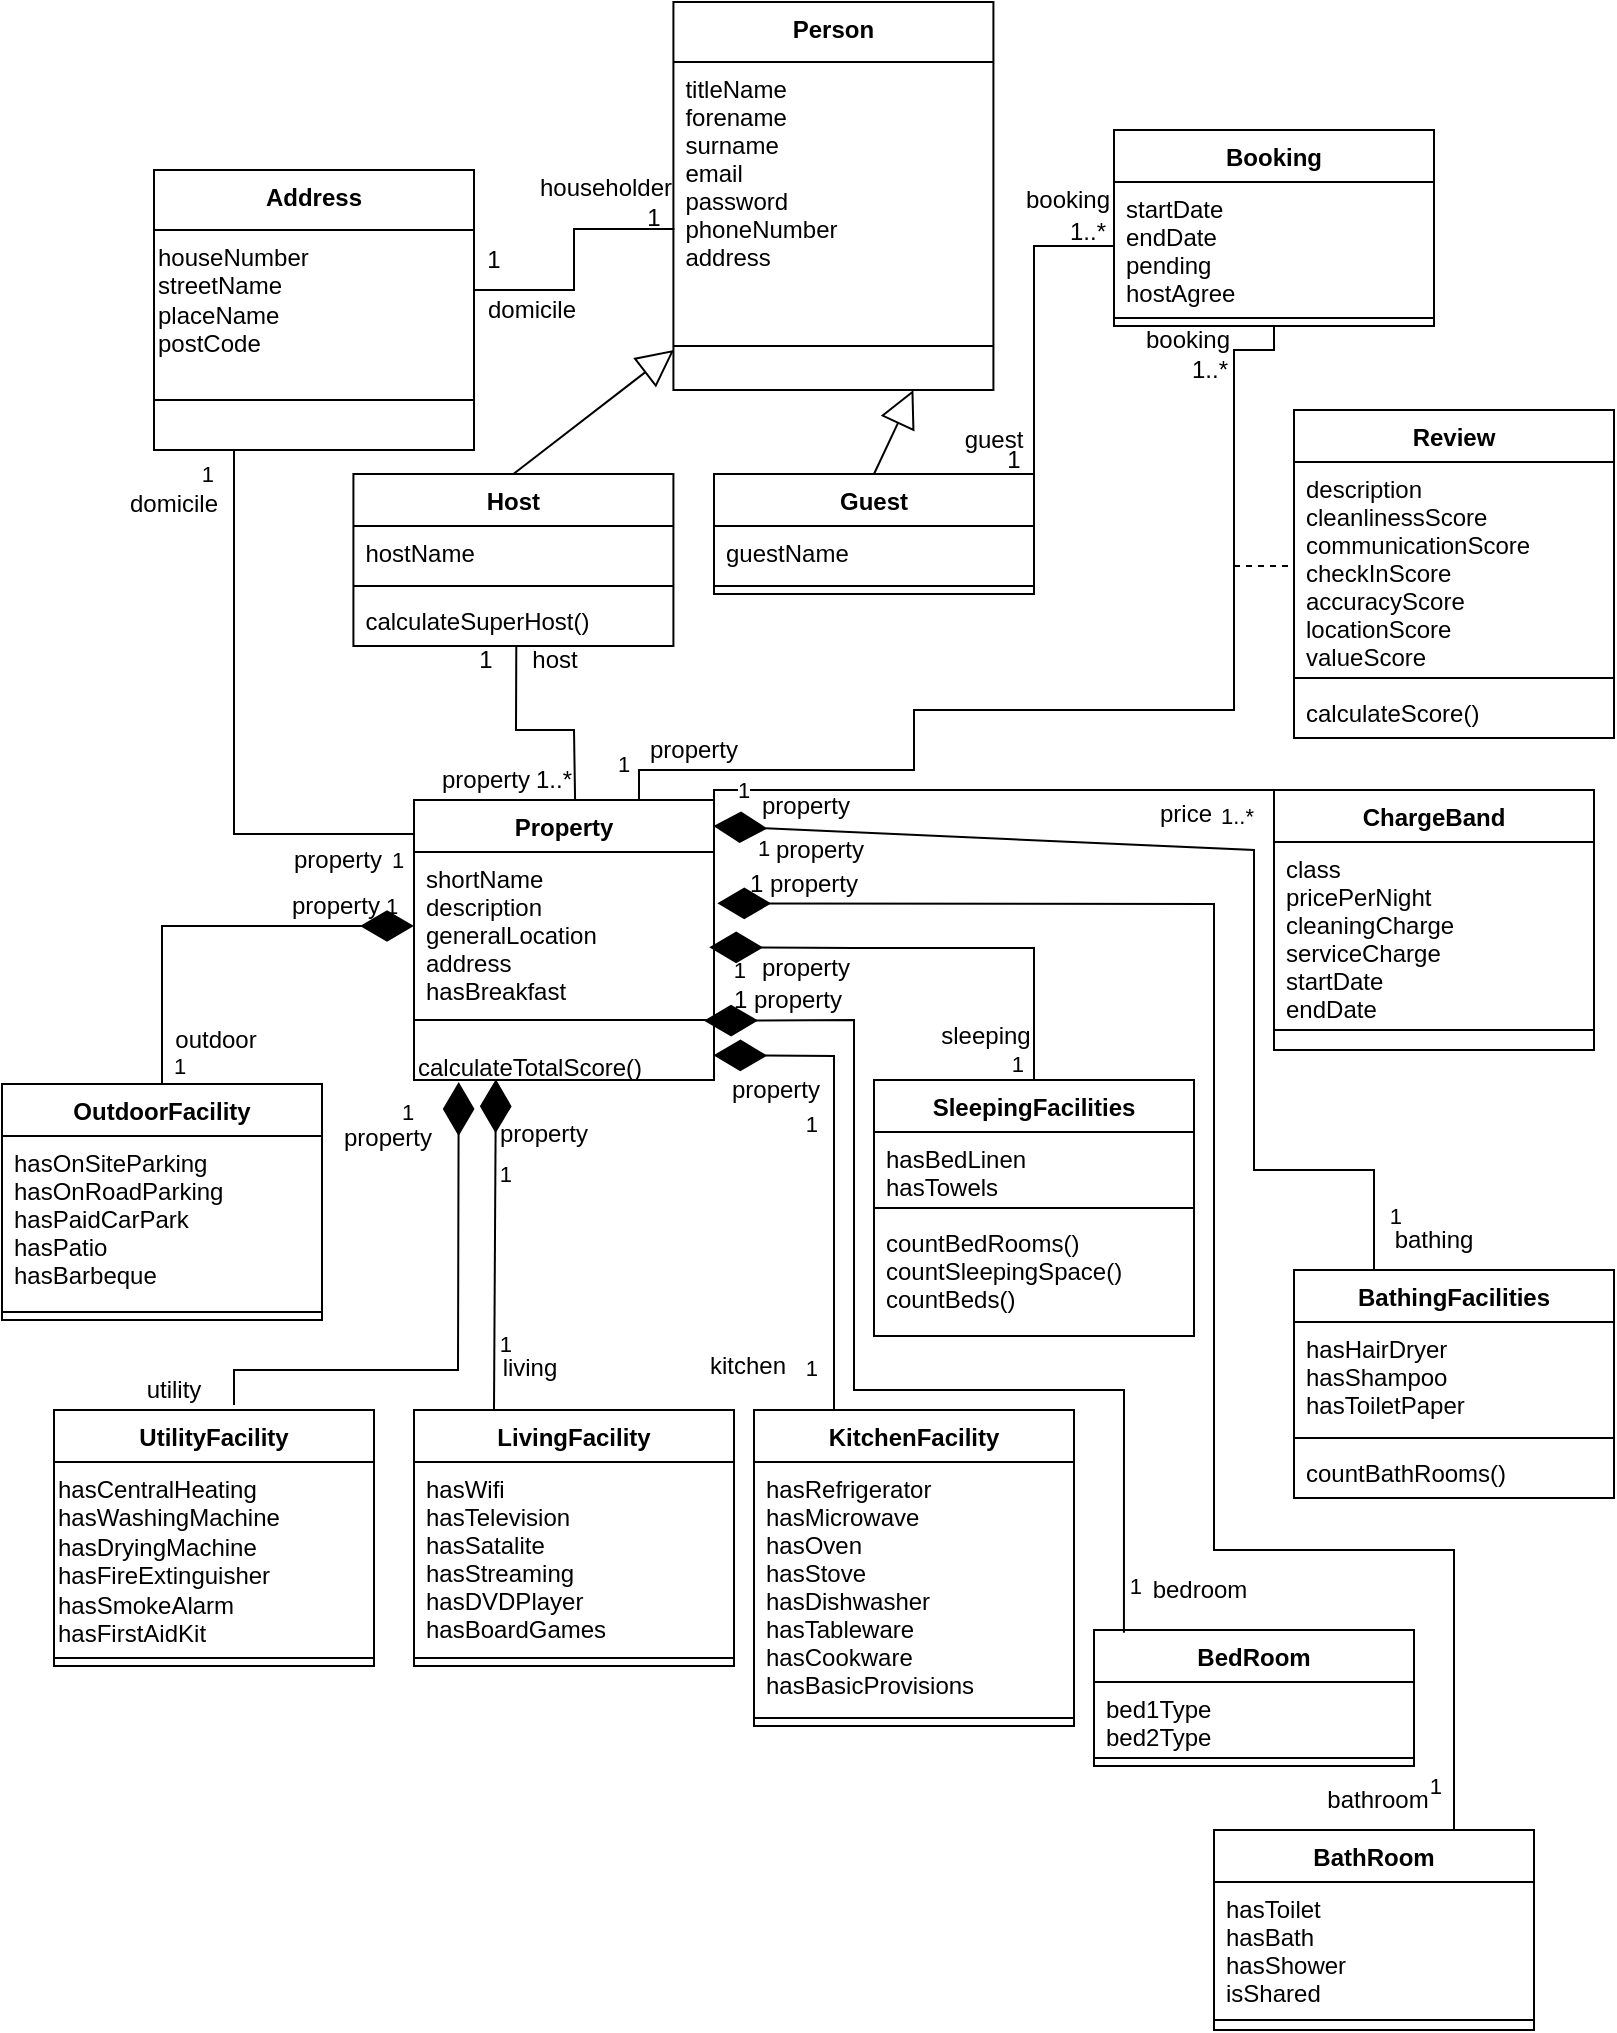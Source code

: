 <mxfile version="15.8.6" type="google"><diagram id="HWS-nVBATMp5PpcYmyVF" name="Page-1"><mxGraphModel dx="1849" dy="436" grid="1" gridSize="10" guides="1" tooltips="1" connect="1" arrows="1" fold="1" page="1" pageScale="1" pageWidth="827" pageHeight="1169" math="0" shadow="0"><root><mxCell id="0"/><mxCell id="1" parent="0"/><mxCell id="xe6AdrqsyEQOGVjuTlJo-91" value="Person" style="swimlane;fontStyle=1;align=center;verticalAlign=top;childLayout=stackLayout;horizontal=1;startSize=30;horizontalStack=0;resizeParent=1;resizeParentMax=0;resizeLast=0;collapsible=1;marginBottom=0;" parent="1" vertex="1"><mxGeometry x="-480.29" y="16" width="160" height="194" as="geometry"/></mxCell><mxCell id="xe6AdrqsyEQOGVjuTlJo-92" value="titleName&#10;forename&#10;surname&#10;email&#10;password&#10;phoneNumber&#10;address" style="text;strokeColor=none;fillColor=none;align=left;verticalAlign=top;spacingLeft=4;spacingRight=4;overflow=hidden;rotatable=0;points=[[0,0.5],[1,0.5]];portConstraint=eastwest;" parent="xe6AdrqsyEQOGVjuTlJo-91" vertex="1"><mxGeometry y="30" width="160" height="120" as="geometry"/></mxCell><mxCell id="xe6AdrqsyEQOGVjuTlJo-93" value="" style="line;strokeWidth=1;fillColor=none;align=left;verticalAlign=middle;spacingTop=-1;spacingLeft=3;spacingRight=3;rotatable=0;labelPosition=right;points=[];portConstraint=eastwest;" parent="xe6AdrqsyEQOGVjuTlJo-91" vertex="1"><mxGeometry y="150" width="160" height="44" as="geometry"/></mxCell><mxCell id="xe6AdrqsyEQOGVjuTlJo-94" value="Address" style="swimlane;fontStyle=1;align=center;verticalAlign=top;childLayout=stackLayout;horizontal=1;startSize=30;horizontalStack=0;resizeParent=1;resizeParentMax=0;resizeLast=0;collapsible=1;marginBottom=0;" parent="1" vertex="1"><mxGeometry x="-740" y="100" width="160" height="140" as="geometry"/></mxCell><mxCell id="xe6AdrqsyEQOGVjuTlJo-95" value="&lt;div&gt;&lt;span&gt;houseNumber&amp;nbsp;&lt;/span&gt;&lt;/div&gt;&lt;div&gt;&lt;span&gt;streetName&lt;/span&gt;&lt;/div&gt;&lt;div&gt;&lt;span&gt;placeName&lt;/span&gt;&lt;/div&gt;&lt;div&gt;&lt;span&gt;postCode&amp;nbsp;&lt;/span&gt;&lt;/div&gt;" style="text;html=1;align=left;verticalAlign=top;resizable=0;points=[];autosize=1;strokeColor=none;fillColor=none;" parent="xe6AdrqsyEQOGVjuTlJo-94" vertex="1"><mxGeometry y="30" width="160" height="60" as="geometry"/></mxCell><mxCell id="xe6AdrqsyEQOGVjuTlJo-96" value="" style="line;strokeWidth=1;fillColor=none;align=left;verticalAlign=middle;spacingTop=-1;spacingLeft=3;spacingRight=3;rotatable=0;labelPosition=right;points=[];portConstraint=eastwest;" parent="xe6AdrqsyEQOGVjuTlJo-94" vertex="1"><mxGeometry y="90" width="160" height="50" as="geometry"/></mxCell><mxCell id="xe6AdrqsyEQOGVjuTlJo-97" value="" style="endArrow=none;html=1;edgeStyle=orthogonalEdgeStyle;rounded=0;exitX=0.003;exitY=0.696;exitDx=0;exitDy=0;exitPerimeter=0;" parent="1" source="xe6AdrqsyEQOGVjuTlJo-92" target="xe6AdrqsyEQOGVjuTlJo-95" edge="1"><mxGeometry relative="1" as="geometry"><mxPoint x="170" y="220" as="sourcePoint"/><mxPoint x="820" y="155" as="targetPoint"/><Array as="points"><mxPoint x="-530" y="130"/><mxPoint x="-530" y="160"/></Array></mxGeometry></mxCell><mxCell id="xe6AdrqsyEQOGVjuTlJo-100" value="Property" style="swimlane;fontStyle=1;align=center;verticalAlign=top;childLayout=stackLayout;horizontal=1;startSize=26;horizontalStack=0;resizeParent=1;resizeParentMax=0;resizeLast=0;collapsible=1;marginBottom=0;" parent="1" vertex="1"><mxGeometry x="-610" y="415" width="150" height="140" as="geometry"/></mxCell><mxCell id="xe6AdrqsyEQOGVjuTlJo-101" value="shortName&#10;description&#10;generalLocation&#10;address&#10;hasBreakfast" style="text;strokeColor=none;fillColor=none;align=left;verticalAlign=top;spacingLeft=4;spacingRight=4;overflow=hidden;rotatable=0;points=[[0,0.5],[1,0.5]];portConstraint=eastwest;" parent="xe6AdrqsyEQOGVjuTlJo-100" vertex="1"><mxGeometry y="26" width="150" height="74" as="geometry"/></mxCell><mxCell id="xe6AdrqsyEQOGVjuTlJo-102" value="" style="line;strokeWidth=1;fillColor=none;align=left;verticalAlign=middle;spacingTop=-1;spacingLeft=3;spacingRight=3;rotatable=0;labelPosition=right;points=[];portConstraint=eastwest;" parent="xe6AdrqsyEQOGVjuTlJo-100" vertex="1"><mxGeometry y="100" width="150" height="20" as="geometry"/></mxCell><mxCell id="xe6AdrqsyEQOGVjuTlJo-106" value="calculateTotalScore()" style="text;html=1;align=left;verticalAlign=top;resizable=0;points=[];autosize=1;strokeColor=none;fillColor=none;" parent="xe6AdrqsyEQOGVjuTlJo-100" vertex="1"><mxGeometry y="120" width="150" height="20" as="geometry"/></mxCell><mxCell id="xe6AdrqsyEQOGVjuTlJo-107" value="" style="endArrow=none;html=1;edgeStyle=orthogonalEdgeStyle;rounded=0;entryX=0.25;entryY=1;entryDx=0;entryDy=0;" parent="1" target="xe6AdrqsyEQOGVjuTlJo-94" edge="1"><mxGeometry relative="1" as="geometry"><mxPoint x="-610" y="432" as="sourcePoint"/><mxPoint x="360" y="316.76" as="targetPoint"/><Array as="points"><mxPoint x="-700" y="432"/></Array></mxGeometry></mxCell><mxCell id="xe6AdrqsyEQOGVjuTlJo-109" value="1" style="edgeLabel;resizable=0;html=1;align=right;verticalAlign=bottom;" parent="xe6AdrqsyEQOGVjuTlJo-107" connectable="0" vertex="1"><mxGeometry x="1" relative="1" as="geometry"><mxPoint x="-10" y="20" as="offset"/></mxGeometry></mxCell><mxCell id="xe6AdrqsyEQOGVjuTlJo-113" value="SleepingFacilities" style="swimlane;fontStyle=1;align=center;verticalAlign=top;childLayout=stackLayout;horizontal=1;startSize=26;horizontalStack=0;resizeParent=1;resizeParentMax=0;resizeLast=0;collapsible=1;marginBottom=0;" parent="1" vertex="1"><mxGeometry x="-380" y="555" width="160" height="128" as="geometry"/></mxCell><mxCell id="xe6AdrqsyEQOGVjuTlJo-114" value="hasBedLinen&#10;hasTowels" style="text;strokeColor=none;fillColor=none;align=left;verticalAlign=top;spacingLeft=4;spacingRight=4;overflow=hidden;rotatable=0;points=[[0,0.5],[1,0.5]];portConstraint=eastwest;" parent="xe6AdrqsyEQOGVjuTlJo-113" vertex="1"><mxGeometry y="26" width="160" height="34" as="geometry"/></mxCell><mxCell id="xe6AdrqsyEQOGVjuTlJo-115" value="" style="line;strokeWidth=1;fillColor=none;align=left;verticalAlign=middle;spacingTop=-1;spacingLeft=3;spacingRight=3;rotatable=0;labelPosition=right;points=[];portConstraint=eastwest;" parent="xe6AdrqsyEQOGVjuTlJo-113" vertex="1"><mxGeometry y="60" width="160" height="8" as="geometry"/></mxCell><mxCell id="xe6AdrqsyEQOGVjuTlJo-116" value="countBedRooms()&#10;countSleepingSpace()&#10;countBeds()" style="text;strokeColor=none;fillColor=none;align=left;verticalAlign=top;spacingLeft=4;spacingRight=4;overflow=hidden;rotatable=0;points=[[0,0.5],[1,0.5]];portConstraint=eastwest;" parent="xe6AdrqsyEQOGVjuTlJo-113" vertex="1"><mxGeometry y="68" width="160" height="60" as="geometry"/></mxCell><mxCell id="xe6AdrqsyEQOGVjuTlJo-117" value="BedRoom" style="swimlane;fontStyle=1;align=center;verticalAlign=top;childLayout=stackLayout;horizontal=1;startSize=26;horizontalStack=0;resizeParent=1;resizeParentMax=0;resizeLast=0;collapsible=1;marginBottom=0;" parent="1" vertex="1"><mxGeometry x="-270" y="830" width="160" height="68" as="geometry"/></mxCell><mxCell id="xe6AdrqsyEQOGVjuTlJo-118" value="bed1Type&#10;bed2Type" style="text;strokeColor=none;fillColor=none;align=left;verticalAlign=top;spacingLeft=4;spacingRight=4;overflow=hidden;rotatable=0;points=[[0,0.5],[1,0.5]];portConstraint=eastwest;" parent="xe6AdrqsyEQOGVjuTlJo-117" vertex="1"><mxGeometry y="26" width="160" height="34" as="geometry"/></mxCell><mxCell id="xe6AdrqsyEQOGVjuTlJo-119" value="" style="line;strokeWidth=1;fillColor=none;align=left;verticalAlign=middle;spacingTop=-1;spacingLeft=3;spacingRight=3;rotatable=0;labelPosition=right;points=[];portConstraint=eastwest;" parent="xe6AdrqsyEQOGVjuTlJo-117" vertex="1"><mxGeometry y="60" width="160" height="8" as="geometry"/></mxCell><mxCell id="xe6AdrqsyEQOGVjuTlJo-123" value="BathingFacilities" style="swimlane;fontStyle=1;align=center;verticalAlign=top;childLayout=stackLayout;horizontal=1;startSize=26;horizontalStack=0;resizeParent=1;resizeParentMax=0;resizeLast=0;collapsible=1;marginBottom=0;" parent="1" vertex="1"><mxGeometry x="-170" y="650" width="160" height="114" as="geometry"/></mxCell><mxCell id="xe6AdrqsyEQOGVjuTlJo-124" value="hasHairDryer&#10;hasShampoo&#10;hasToiletPaper" style="text;strokeColor=none;fillColor=none;align=left;verticalAlign=top;spacingLeft=4;spacingRight=4;overflow=hidden;rotatable=0;points=[[0,0.5],[1,0.5]];portConstraint=eastwest;" parent="xe6AdrqsyEQOGVjuTlJo-123" vertex="1"><mxGeometry y="26" width="160" height="54" as="geometry"/></mxCell><mxCell id="xe6AdrqsyEQOGVjuTlJo-125" value="" style="line;strokeWidth=1;fillColor=none;align=left;verticalAlign=middle;spacingTop=-1;spacingLeft=3;spacingRight=3;rotatable=0;labelPosition=right;points=[];portConstraint=eastwest;" parent="xe6AdrqsyEQOGVjuTlJo-123" vertex="1"><mxGeometry y="80" width="160" height="8" as="geometry"/></mxCell><mxCell id="xe6AdrqsyEQOGVjuTlJo-126" value="countBathRooms()" style="text;strokeColor=none;fillColor=none;align=left;verticalAlign=top;spacingLeft=4;spacingRight=4;overflow=hidden;rotatable=0;points=[[0,0.5],[1,0.5]];portConstraint=eastwest;" parent="xe6AdrqsyEQOGVjuTlJo-123" vertex="1"><mxGeometry y="88" width="160" height="26" as="geometry"/></mxCell><mxCell id="xe6AdrqsyEQOGVjuTlJo-127" value="KitchenFacility" style="swimlane;fontStyle=1;align=center;verticalAlign=top;childLayout=stackLayout;horizontal=1;startSize=26;horizontalStack=0;resizeParent=1;resizeParentMax=0;resizeLast=0;collapsible=1;marginBottom=0;" parent="1" vertex="1"><mxGeometry x="-440" y="720" width="160" height="158" as="geometry"/></mxCell><mxCell id="xe6AdrqsyEQOGVjuTlJo-128" value="hasRefrigerator&#10;hasMicrowave&#10;hasOven&#10;hasStove&#10;hasDishwasher&#10;hasTableware&#10;hasCookware&#10;hasBasicProvisions&#10;" style="text;strokeColor=none;fillColor=none;align=left;verticalAlign=top;spacingLeft=4;spacingRight=4;overflow=hidden;rotatable=0;points=[[0,0.5],[1,0.5]];portConstraint=eastwest;" parent="xe6AdrqsyEQOGVjuTlJo-127" vertex="1"><mxGeometry y="26" width="160" height="124" as="geometry"/></mxCell><mxCell id="xe6AdrqsyEQOGVjuTlJo-129" value="" style="line;strokeWidth=1;fillColor=none;align=left;verticalAlign=middle;spacingTop=-1;spacingLeft=3;spacingRight=3;rotatable=0;labelPosition=right;points=[];portConstraint=eastwest;" parent="xe6AdrqsyEQOGVjuTlJo-127" vertex="1"><mxGeometry y="150" width="160" height="8" as="geometry"/></mxCell><mxCell id="xe6AdrqsyEQOGVjuTlJo-130" value="BathRoom" style="swimlane;fontStyle=1;align=center;verticalAlign=top;childLayout=stackLayout;horizontal=1;startSize=26;horizontalStack=0;resizeParent=1;resizeParentMax=0;resizeLast=0;collapsible=1;marginBottom=0;" parent="1" vertex="1"><mxGeometry x="-210" y="930" width="160" height="100" as="geometry"/></mxCell><mxCell id="xe6AdrqsyEQOGVjuTlJo-131" value="hasToilet&#10;hasBath&#10;hasShower&#10;isShared" style="text;strokeColor=none;fillColor=none;align=left;verticalAlign=top;spacingLeft=4;spacingRight=4;overflow=hidden;rotatable=0;points=[[0,0.5],[1,0.5]];portConstraint=eastwest;" parent="xe6AdrqsyEQOGVjuTlJo-130" vertex="1"><mxGeometry y="26" width="160" height="64" as="geometry"/></mxCell><mxCell id="xe6AdrqsyEQOGVjuTlJo-132" value="" style="line;strokeWidth=1;fillColor=none;align=left;verticalAlign=middle;spacingTop=-1;spacingLeft=3;spacingRight=3;rotatable=0;labelPosition=right;points=[];portConstraint=eastwest;" parent="xe6AdrqsyEQOGVjuTlJo-130" vertex="1"><mxGeometry y="90" width="160" height="10" as="geometry"/></mxCell><mxCell id="xe6AdrqsyEQOGVjuTlJo-133" value="LivingFacility" style="swimlane;fontStyle=1;align=center;verticalAlign=top;childLayout=stackLayout;horizontal=1;startSize=26;horizontalStack=0;resizeParent=1;resizeParentMax=0;resizeLast=0;collapsible=1;marginBottom=0;" parent="1" vertex="1"><mxGeometry x="-610" y="720" width="160" height="128" as="geometry"/></mxCell><mxCell id="xe6AdrqsyEQOGVjuTlJo-134" value="hasWifi&#10;hasTelevision&#10;hasSatalite&#10;hasStreaming&#10;hasDVDPlayer&#10;hasBoardGames" style="text;strokeColor=none;fillColor=none;align=left;verticalAlign=top;spacingLeft=4;spacingRight=4;overflow=hidden;rotatable=0;points=[[0,0.5],[1,0.5]];portConstraint=eastwest;" parent="xe6AdrqsyEQOGVjuTlJo-133" vertex="1"><mxGeometry y="26" width="160" height="94" as="geometry"/></mxCell><mxCell id="xe6AdrqsyEQOGVjuTlJo-135" value="" style="line;strokeWidth=1;fillColor=none;align=left;verticalAlign=middle;spacingTop=-1;spacingLeft=3;spacingRight=3;rotatable=0;labelPosition=right;points=[];portConstraint=eastwest;" parent="xe6AdrqsyEQOGVjuTlJo-133" vertex="1"><mxGeometry y="120" width="160" height="8" as="geometry"/></mxCell><mxCell id="xe6AdrqsyEQOGVjuTlJo-136" value="UtilityFacility" style="swimlane;fontStyle=1;align=center;verticalAlign=top;childLayout=stackLayout;horizontal=1;startSize=26;horizontalStack=0;resizeParent=1;resizeParentMax=0;resizeLast=0;collapsible=1;marginBottom=0;" parent="1" vertex="1"><mxGeometry x="-790" y="720" width="160" height="128" as="geometry"/></mxCell><mxCell id="X_RIKbsmB0rSq5W4rJnQ-1" value="hasCentralHeating&lt;br&gt;hasWashingMachine&lt;br&gt;hasDryingMachine&lt;br&gt;hasFireExtinguisher&lt;br&gt;hasSmokeAlarm&lt;br&gt;hasFirstAidKit" style="text;html=1;strokeColor=none;fillColor=none;align=left;verticalAlign=top;whiteSpace=wrap;rounded=0;" parent="xe6AdrqsyEQOGVjuTlJo-136" vertex="1"><mxGeometry y="26" width="160" height="94" as="geometry"/></mxCell><mxCell id="xe6AdrqsyEQOGVjuTlJo-138" value="" style="line;strokeWidth=1;fillColor=none;align=left;verticalAlign=middle;spacingTop=-1;spacingLeft=3;spacingRight=3;rotatable=0;labelPosition=right;points=[];portConstraint=eastwest;" parent="xe6AdrqsyEQOGVjuTlJo-136" vertex="1"><mxGeometry y="120" width="160" height="8" as="geometry"/></mxCell><mxCell id="xe6AdrqsyEQOGVjuTlJo-139" value="OutdoorFacility" style="swimlane;fontStyle=1;align=center;verticalAlign=top;childLayout=stackLayout;horizontal=1;startSize=26;horizontalStack=0;resizeParent=1;resizeParentMax=0;resizeLast=0;collapsible=1;marginBottom=0;" parent="1" vertex="1"><mxGeometry x="-816" y="557" width="160" height="118" as="geometry"/></mxCell><mxCell id="xe6AdrqsyEQOGVjuTlJo-140" value="hasOnSiteParking&#10;hasOnRoadParking&#10;hasPaidCarPark&#10;hasPatio&#10;hasBarbeque" style="text;strokeColor=none;fillColor=none;align=left;verticalAlign=top;spacingLeft=4;spacingRight=4;overflow=hidden;rotatable=0;points=[[0,0.5],[1,0.5]];portConstraint=eastwest;" parent="xe6AdrqsyEQOGVjuTlJo-139" vertex="1"><mxGeometry y="26" width="160" height="84" as="geometry"/></mxCell><mxCell id="xe6AdrqsyEQOGVjuTlJo-141" value="" style="line;strokeWidth=1;fillColor=none;align=left;verticalAlign=middle;spacingTop=-1;spacingLeft=3;spacingRight=3;rotatable=0;labelPosition=right;points=[];portConstraint=eastwest;" parent="xe6AdrqsyEQOGVjuTlJo-139" vertex="1"><mxGeometry y="110" width="160" height="8" as="geometry"/></mxCell><mxCell id="xe6AdrqsyEQOGVjuTlJo-160" value="ChargeBand" style="swimlane;fontStyle=1;align=center;verticalAlign=top;childLayout=stackLayout;horizontal=1;startSize=26;horizontalStack=0;resizeParent=1;resizeParentMax=0;resizeLast=0;collapsible=1;marginBottom=0;" parent="1" vertex="1"><mxGeometry x="-180" y="410" width="160" height="130" as="geometry"/></mxCell><mxCell id="xe6AdrqsyEQOGVjuTlJo-161" value="class&#10;pricePerNight&#10;cleaningCharge&#10;serviceCharge&#10;startDate&#10;endDate" style="text;strokeColor=none;fillColor=none;align=left;verticalAlign=top;spacingLeft=4;spacingRight=4;overflow=hidden;rotatable=0;points=[[0,0.5],[1,0.5]];portConstraint=eastwest;" parent="xe6AdrqsyEQOGVjuTlJo-160" vertex="1"><mxGeometry y="26" width="160" height="84" as="geometry"/></mxCell><mxCell id="xe6AdrqsyEQOGVjuTlJo-162" value="" style="line;strokeWidth=1;fillColor=none;align=left;verticalAlign=middle;spacingTop=-1;spacingLeft=3;spacingRight=3;rotatable=0;labelPosition=right;points=[];portConstraint=eastwest;" parent="xe6AdrqsyEQOGVjuTlJo-160" vertex="1"><mxGeometry y="110" width="160" height="20" as="geometry"/></mxCell><mxCell id="xe6AdrqsyEQOGVjuTlJo-163" value="" style="endArrow=none;html=1;edgeStyle=orthogonalEdgeStyle;rounded=0;entryX=0;entryY=0.831;entryDx=0;entryDy=0;entryPerimeter=0;exitX=1;exitY=0;exitDx=0;exitDy=0;" parent="1" source="xe6AdrqsyEQOGVjuTlJo-100" target="xe6AdrqsyEQOGVjuTlJo-161" edge="1"><mxGeometry relative="1" as="geometry"><mxPoint x="-260" y="390" as="sourcePoint"/><mxPoint x="374" y="210" as="targetPoint"/><Array as="points"><mxPoint x="-320" y="410"/><mxPoint x="120" y="410"/></Array></mxGeometry></mxCell><mxCell id="xe6AdrqsyEQOGVjuTlJo-164" value="&lt;span style=&quot;text-align: right&quot;&gt;1&lt;/span&gt;" style="edgeLabel;resizable=0;html=1;align=left;verticalAlign=bottom;" parent="xe6AdrqsyEQOGVjuTlJo-163" connectable="0" vertex="1"><mxGeometry x="-1" relative="1" as="geometry"><mxPoint x="20" y="32" as="offset"/></mxGeometry></mxCell><mxCell id="xe6AdrqsyEQOGVjuTlJo-165" value="1..*" style="edgeLabel;resizable=0;html=1;align=right;verticalAlign=bottom;" parent="xe6AdrqsyEQOGVjuTlJo-163" connectable="0" vertex="1"><mxGeometry x="1" relative="1" as="geometry"><mxPoint x="-10" y="-75" as="offset"/></mxGeometry></mxCell><mxCell id="xe6AdrqsyEQOGVjuTlJo-166" value="Booking" style="swimlane;fontStyle=1;align=center;verticalAlign=top;childLayout=stackLayout;horizontal=1;startSize=26;horizontalStack=0;resizeParent=1;resizeParentMax=0;resizeLast=0;collapsible=1;marginBottom=0;" parent="1" vertex="1"><mxGeometry x="-260" y="80" width="160" height="98" as="geometry"/></mxCell><mxCell id="xe6AdrqsyEQOGVjuTlJo-167" value="startDate&#10;endDate&#10;pending&#10;hostAgree" style="text;strokeColor=none;fillColor=none;align=left;verticalAlign=top;spacingLeft=4;spacingRight=4;overflow=hidden;rotatable=0;points=[[0,0.5],[1,0.5]];portConstraint=eastwest;" parent="xe6AdrqsyEQOGVjuTlJo-166" vertex="1"><mxGeometry y="26" width="160" height="64" as="geometry"/></mxCell><mxCell id="xe6AdrqsyEQOGVjuTlJo-168" value="" style="line;strokeWidth=1;fillColor=none;align=left;verticalAlign=middle;spacingTop=-1;spacingLeft=3;spacingRight=3;rotatable=0;labelPosition=right;points=[];portConstraint=eastwest;" parent="xe6AdrqsyEQOGVjuTlJo-166" vertex="1"><mxGeometry y="90" width="160" height="8" as="geometry"/></mxCell><mxCell id="xe6AdrqsyEQOGVjuTlJo-170" value="Review" style="swimlane;fontStyle=1;align=center;verticalAlign=top;childLayout=stackLayout;horizontal=1;startSize=26;horizontalStack=0;resizeParent=1;resizeParentMax=0;resizeLast=0;collapsible=1;marginBottom=0;" parent="1" vertex="1"><mxGeometry x="-170" y="220" width="160" height="164" as="geometry"/></mxCell><mxCell id="xe6AdrqsyEQOGVjuTlJo-171" value="description&#10;cleanlinessScore&#10;communicationScore&#10;checkInScore&#10;accuracyScore&#10;locationScore&#10;valueScore" style="text;strokeColor=none;fillColor=none;align=left;verticalAlign=top;spacingLeft=4;spacingRight=4;overflow=hidden;rotatable=0;points=[[0,0.5],[1,0.5]];portConstraint=eastwest;" parent="xe6AdrqsyEQOGVjuTlJo-170" vertex="1"><mxGeometry y="26" width="160" height="104" as="geometry"/></mxCell><mxCell id="xe6AdrqsyEQOGVjuTlJo-172" value="" style="line;strokeWidth=1;fillColor=none;align=left;verticalAlign=middle;spacingTop=-1;spacingLeft=3;spacingRight=3;rotatable=0;labelPosition=right;points=[];portConstraint=eastwest;" parent="xe6AdrqsyEQOGVjuTlJo-170" vertex="1"><mxGeometry y="130" width="160" height="8" as="geometry"/></mxCell><mxCell id="xe6AdrqsyEQOGVjuTlJo-173" value="calculateScore()" style="text;strokeColor=none;fillColor=none;align=left;verticalAlign=top;spacingLeft=4;spacingRight=4;overflow=hidden;rotatable=0;points=[[0,0.5],[1,0.5]];portConstraint=eastwest;" parent="xe6AdrqsyEQOGVjuTlJo-170" vertex="1"><mxGeometry y="138" width="160" height="26" as="geometry"/></mxCell><mxCell id="xe6AdrqsyEQOGVjuTlJo-174" value="" style="endArrow=none;html=1;edgeStyle=orthogonalEdgeStyle;rounded=0;entryX=0.5;entryY=1;entryDx=0;entryDy=0;exitX=0.75;exitY=0;exitDx=0;exitDy=0;startArrow=none;" parent="1" target="xe6AdrqsyEQOGVjuTlJo-166" edge="1"><mxGeometry relative="1" as="geometry"><mxPoint x="-195" y="190" as="sourcePoint"/><mxPoint x="510" y="330" as="targetPoint"/><Array as="points"/></mxGeometry></mxCell><mxCell id="53L1qa90qtY8rhw6PTE5-1" value="1" style="text;html=1;strokeColor=none;fillColor=none;align=center;verticalAlign=middle;whiteSpace=wrap;rounded=0;" parent="1" vertex="1"><mxGeometry x="-520" y="109" width="60" height="30" as="geometry"/></mxCell><mxCell id="53L1qa90qtY8rhw6PTE5-9" value="&lt;span style=&quot;text-align: right&quot;&gt;1&lt;/span&gt;" style="edgeLabel;resizable=0;html=1;align=left;verticalAlign=bottom;" parent="1" connectable="0" vertex="1"><mxGeometry x="-509.71" y="405.0" as="geometry"/></mxCell><mxCell id="53L1qa90qtY8rhw6PTE5-14" value="&lt;span style=&quot;text-align: right&quot;&gt;1&lt;/span&gt;" style="edgeLabel;resizable=0;html=1;align=left;verticalAlign=bottom;" parent="1" connectable="0" vertex="1"><mxGeometry x="-450" y="418" as="geometry"/></mxCell><mxCell id="X_RIKbsmB0rSq5W4rJnQ-9" value="&lt;span style=&quot;text-align: right&quot;&gt;1&lt;/span&gt;" style="edgeLabel;resizable=0;html=1;align=left;verticalAlign=bottom;rotation=0;" parent="1" connectable="0" vertex="1"><mxGeometry x="-623.21" y="453.0" as="geometry"/></mxCell><mxCell id="X_RIKbsmB0rSq5W4rJnQ-10" value="Host" style="swimlane;fontStyle=1;align=center;verticalAlign=top;childLayout=stackLayout;horizontal=1;startSize=26;horizontalStack=0;resizeParent=1;resizeParentMax=0;resizeLast=0;collapsible=1;marginBottom=0;" parent="1" vertex="1"><mxGeometry x="-640.29" y="252" width="160" height="86" as="geometry"/></mxCell><mxCell id="X_RIKbsmB0rSq5W4rJnQ-11" value="hostName" style="text;strokeColor=none;fillColor=none;align=left;verticalAlign=top;spacingLeft=4;spacingRight=4;overflow=hidden;rotatable=0;points=[[0,0.5],[1,0.5]];portConstraint=eastwest;" parent="X_RIKbsmB0rSq5W4rJnQ-10" vertex="1"><mxGeometry y="26" width="160" height="26" as="geometry"/></mxCell><mxCell id="X_RIKbsmB0rSq5W4rJnQ-12" value="" style="line;strokeWidth=1;fillColor=none;align=left;verticalAlign=middle;spacingTop=-1;spacingLeft=3;spacingRight=3;rotatable=0;labelPosition=right;points=[];portConstraint=eastwest;" parent="X_RIKbsmB0rSq5W4rJnQ-10" vertex="1"><mxGeometry y="52" width="160" height="8" as="geometry"/></mxCell><mxCell id="X_RIKbsmB0rSq5W4rJnQ-13" value="calculateSuperHost()" style="text;strokeColor=none;fillColor=none;align=left;verticalAlign=top;spacingLeft=4;spacingRight=4;overflow=hidden;rotatable=0;points=[[0,0.5],[1,0.5]];portConstraint=eastwest;" parent="X_RIKbsmB0rSq5W4rJnQ-10" vertex="1"><mxGeometry y="60" width="160" height="26" as="geometry"/></mxCell><mxCell id="X_RIKbsmB0rSq5W4rJnQ-14" value="" style="endArrow=block;endSize=16;endFill=0;html=1;rounded=0;exitX=0.5;exitY=0;exitDx=0;exitDy=0;entryX=0.002;entryY=0.545;entryDx=0;entryDy=0;entryPerimeter=0;" parent="1" source="X_RIKbsmB0rSq5W4rJnQ-10" target="xe6AdrqsyEQOGVjuTlJo-93" edge="1"><mxGeometry width="160" relative="1" as="geometry"><mxPoint x="-490" y="230" as="sourcePoint"/><mxPoint x="-330" y="230" as="targetPoint"/><Array as="points"/></mxGeometry></mxCell><mxCell id="X_RIKbsmB0rSq5W4rJnQ-15" value="Guest" style="swimlane;fontStyle=1;align=center;verticalAlign=top;childLayout=stackLayout;horizontal=1;startSize=26;horizontalStack=0;resizeParent=1;resizeParentMax=0;resizeLast=0;collapsible=1;marginBottom=0;" parent="1" vertex="1"><mxGeometry x="-460" y="252" width="160" height="60" as="geometry"/></mxCell><mxCell id="TlN9Fs4I0WEGDcDDaLPy-1" value="guestName" style="text;strokeColor=none;fillColor=none;align=left;verticalAlign=top;spacingLeft=4;spacingRight=4;overflow=hidden;rotatable=0;points=[[0,0.5],[1,0.5]];portConstraint=eastwest;" parent="X_RIKbsmB0rSq5W4rJnQ-15" vertex="1"><mxGeometry y="26" width="160" height="26" as="geometry"/></mxCell><mxCell id="X_RIKbsmB0rSq5W4rJnQ-17" value="" style="line;strokeWidth=1;fillColor=none;align=left;verticalAlign=middle;spacingTop=-1;spacingLeft=3;spacingRight=3;rotatable=0;labelPosition=right;points=[];portConstraint=eastwest;" parent="X_RIKbsmB0rSq5W4rJnQ-15" vertex="1"><mxGeometry y="52" width="160" height="8" as="geometry"/></mxCell><mxCell id="X_RIKbsmB0rSq5W4rJnQ-19" value="" style="endArrow=block;endSize=16;endFill=0;html=1;rounded=0;entryX=0.75;entryY=1;entryDx=0;entryDy=0;exitX=0.5;exitY=0;exitDx=0;exitDy=0;" parent="1" source="X_RIKbsmB0rSq5W4rJnQ-15" target="xe6AdrqsyEQOGVjuTlJo-91" edge="1"><mxGeometry width="160" relative="1" as="geometry"><mxPoint x="-360" y="250" as="sourcePoint"/><mxPoint x="-220" y="250" as="targetPoint"/></mxGeometry></mxCell><mxCell id="5b0GvrJWAIkOSrhgF28O-3" value="1" style="text;html=1;strokeColor=none;fillColor=none;align=center;verticalAlign=middle;whiteSpace=wrap;rounded=0;" parent="1" vertex="1"><mxGeometry x="-650" y="130" width="160" height="30" as="geometry"/></mxCell><mxCell id="5b0GvrJWAIkOSrhgF28O-5" value="1" style="text;html=1;strokeColor=none;fillColor=none;align=center;verticalAlign=middle;whiteSpace=wrap;rounded=0;" parent="1" vertex="1"><mxGeometry x="-340" y="230" width="60" height="30" as="geometry"/></mxCell><mxCell id="IUIgOsDIaeoQbGln7gpD-4" value="" style="endArrow=none;dashed=1;html=1;rounded=0;entryX=0;entryY=0.5;entryDx=0;entryDy=0;" parent="1" target="xe6AdrqsyEQOGVjuTlJo-171" edge="1"><mxGeometry width="50" height="50" relative="1" as="geometry"><mxPoint x="-200" y="298" as="sourcePoint"/><mxPoint x="40" y="250" as="targetPoint"/></mxGeometry></mxCell><mxCell id="IUIgOsDIaeoQbGln7gpD-6" value="" style="endArrow=none;html=1;rounded=0;exitX=0.537;exitY=0.002;exitDx=0;exitDy=0;exitPerimeter=0;entryX=0.509;entryY=0.983;entryDx=0;entryDy=0;entryPerimeter=0;" parent="1" source="xe6AdrqsyEQOGVjuTlJo-100" target="X_RIKbsmB0rSq5W4rJnQ-13" edge="1"><mxGeometry width="50" height="50" relative="1" as="geometry"><mxPoint x="-530" y="410" as="sourcePoint"/><mxPoint x="-559" y="340" as="targetPoint"/><Array as="points"><mxPoint x="-530" y="380"/><mxPoint x="-559" y="380"/></Array></mxGeometry></mxCell><mxCell id="IUIgOsDIaeoQbGln7gpD-8" value="1" style="text;html=1;strokeColor=none;fillColor=none;align=center;verticalAlign=middle;whiteSpace=wrap;rounded=0;" parent="1" vertex="1"><mxGeometry x="-603.71" y="330" width="60" height="30" as="geometry"/></mxCell><mxCell id="IUIgOsDIaeoQbGln7gpD-9" value="1..*" style="text;html=1;strokeColor=none;fillColor=none;align=center;verticalAlign=middle;whiteSpace=wrap;rounded=0;" parent="1" vertex="1"><mxGeometry x="-569.71" y="390" width="60" height="30" as="geometry"/></mxCell><mxCell id="IUIgOsDIaeoQbGln7gpD-11" value="&lt;span style=&quot;text-align: right&quot;&gt;1&lt;/span&gt;" style="edgeLabel;resizable=0;html=1;align=left;verticalAlign=bottom;rotation=0;" parent="1" connectable="0" vertex="1"><mxGeometry x="-619.71" y="465.0" as="geometry"><mxPoint x="-6" y="11" as="offset"/></mxGeometry></mxCell><mxCell id="IUIgOsDIaeoQbGln7gpD-12" value="&lt;span style=&quot;text-align: right&quot;&gt;1&lt;/span&gt;" style="edgeLabel;resizable=0;html=1;align=left;verticalAlign=bottom;rotation=0;" parent="1" connectable="0" vertex="1"><mxGeometry x="-617.71" y="468.0" as="geometry"><mxPoint x="-114" y="88" as="offset"/></mxGeometry></mxCell><mxCell id="IUIgOsDIaeoQbGln7gpD-13" value="&lt;span style=&quot;text-align: right&quot;&gt;1&lt;/span&gt;" style="edgeLabel;resizable=0;html=1;align=left;verticalAlign=bottom;rotation=0;" parent="1" connectable="0" vertex="1"><mxGeometry x="-599.71" y="485.0" as="geometry"><mxPoint x="-18" y="94" as="offset"/></mxGeometry></mxCell><mxCell id="IUIgOsDIaeoQbGln7gpD-14" value="householder" style="text;html=1;strokeColor=none;fillColor=none;align=center;verticalAlign=middle;whiteSpace=wrap;rounded=0;" parent="1" vertex="1"><mxGeometry x="-543.71" y="94" width="60" height="30" as="geometry"/></mxCell><mxCell id="IUIgOsDIaeoQbGln7gpD-15" value="domicile" style="text;html=1;strokeColor=none;fillColor=none;align=center;verticalAlign=middle;whiteSpace=wrap;rounded=0;" parent="1" vertex="1"><mxGeometry x="-581" y="155" width="60" height="30" as="geometry"/></mxCell><mxCell id="IUIgOsDIaeoQbGln7gpD-16" value="property" style="text;html=1;strokeColor=none;fillColor=none;align=center;verticalAlign=middle;whiteSpace=wrap;rounded=0;" parent="1" vertex="1"><mxGeometry x="-603.71" y="390" width="60" height="30" as="geometry"/></mxCell><mxCell id="IUIgOsDIaeoQbGln7gpD-18" value="host" style="text;html=1;strokeColor=none;fillColor=none;align=center;verticalAlign=middle;whiteSpace=wrap;rounded=0;" parent="1" vertex="1"><mxGeometry x="-587.21" y="330" width="95" height="30" as="geometry"/></mxCell><mxCell id="IUIgOsDIaeoQbGln7gpD-19" value="property" style="text;html=1;strokeColor=none;fillColor=none;align=center;verticalAlign=middle;whiteSpace=wrap;rounded=0;" parent="1" vertex="1"><mxGeometry x="-677.71" y="430" width="60" height="30" as="geometry"/></mxCell><mxCell id="IUIgOsDIaeoQbGln7gpD-21" value="domicile" style="text;html=1;strokeColor=none;fillColor=none;align=center;verticalAlign=middle;whiteSpace=wrap;rounded=0;" parent="1" vertex="1"><mxGeometry x="-760" y="252" width="60" height="30" as="geometry"/></mxCell><mxCell id="IUIgOsDIaeoQbGln7gpD-25" value="property" style="text;html=1;strokeColor=none;fillColor=none;align=center;verticalAlign=middle;whiteSpace=wrap;rounded=0;" parent="1" vertex="1"><mxGeometry x="-678.71" y="453" width="60" height="30" as="geometry"/></mxCell><mxCell id="IUIgOsDIaeoQbGln7gpD-28" value="property" style="text;html=1;strokeColor=none;fillColor=none;align=center;verticalAlign=middle;whiteSpace=wrap;rounded=0;" parent="1" vertex="1"><mxGeometry x="-500.21" y="375" width="60" height="30" as="geometry"/></mxCell><mxCell id="IUIgOsDIaeoQbGln7gpD-31" value="property" style="text;html=1;strokeColor=none;fillColor=none;align=center;verticalAlign=middle;whiteSpace=wrap;rounded=0;" parent="1" vertex="1"><mxGeometry x="-444.21" y="403" width="60" height="30" as="geometry"/></mxCell><mxCell id="IUIgOsDIaeoQbGln7gpD-32" value="property" style="text;html=1;strokeColor=none;fillColor=none;align=center;verticalAlign=middle;whiteSpace=wrap;rounded=0;" parent="1" vertex="1"><mxGeometry x="-437.21" y="425" width="60" height="30" as="geometry"/></mxCell><mxCell id="IUIgOsDIaeoQbGln7gpD-33" value="property" style="text;html=1;strokeColor=none;fillColor=none;align=center;verticalAlign=middle;whiteSpace=wrap;rounded=0;" parent="1" vertex="1"><mxGeometry x="-444.21" y="484" width="60" height="30" as="geometry"/></mxCell><mxCell id="IUIgOsDIaeoQbGln7gpD-34" value="property" style="text;html=1;strokeColor=none;fillColor=none;align=center;verticalAlign=middle;whiteSpace=wrap;rounded=0;" parent="1" vertex="1"><mxGeometry x="-459.21" y="545" width="60" height="30" as="geometry"/></mxCell><mxCell id="IUIgOsDIaeoQbGln7gpD-35" value="property" style="text;html=1;strokeColor=none;fillColor=none;align=center;verticalAlign=middle;whiteSpace=wrap;rounded=0;" parent="1" vertex="1"><mxGeometry x="-575.21" y="567" width="60" height="30" as="geometry"/></mxCell><mxCell id="IUIgOsDIaeoQbGln7gpD-36" value="property" style="text;html=1;strokeColor=none;fillColor=none;align=center;verticalAlign=middle;whiteSpace=wrap;rounded=0;" parent="1" vertex="1"><mxGeometry x="-653.21" y="569" width="60" height="30" as="geometry"/></mxCell><mxCell id="IUIgOsDIaeoQbGln7gpD-37" value="guest" style="text;html=1;strokeColor=none;fillColor=none;align=center;verticalAlign=middle;whiteSpace=wrap;rounded=0;" parent="1" vertex="1"><mxGeometry x="-350" y="220" width="60" height="30" as="geometry"/></mxCell><mxCell id="IUIgOsDIaeoQbGln7gpD-38" value="booking" style="text;html=1;strokeColor=none;fillColor=none;align=center;verticalAlign=middle;whiteSpace=wrap;rounded=0;" parent="1" vertex="1"><mxGeometry x="-313.29" y="100" width="60" height="30" as="geometry"/></mxCell><mxCell id="5b0GvrJWAIkOSrhgF28O-6" value="1..*" style="text;html=1;strokeColor=none;fillColor=none;align=center;verticalAlign=middle;whiteSpace=wrap;rounded=0;" parent="1" vertex="1"><mxGeometry x="-303.0" y="116" width="60" height="30" as="geometry"/></mxCell><mxCell id="IUIgOsDIaeoQbGln7gpD-39" value="" style="endArrow=none;html=1;edgeStyle=orthogonalEdgeStyle;rounded=0;entryX=0;entryY=0.5;entryDx=0;entryDy=0;" parent="1" target="xe6AdrqsyEQOGVjuTlJo-167" edge="1"><mxGeometry relative="1" as="geometry"><mxPoint x="-300" y="270" as="sourcePoint"/><mxPoint x="-260" y="138" as="targetPoint"/><Array as="points"><mxPoint x="-300" y="138"/></Array></mxGeometry></mxCell><mxCell id="IUIgOsDIaeoQbGln7gpD-41" value="booking" style="text;html=1;strokeColor=none;fillColor=none;align=center;verticalAlign=middle;whiteSpace=wrap;rounded=0;" parent="1" vertex="1"><mxGeometry x="-253.29" y="170" width="60" height="30" as="geometry"/></mxCell><mxCell id="IUIgOsDIaeoQbGln7gpD-43" value="" style="endArrow=none;html=1;edgeStyle=orthogonalEdgeStyle;rounded=0;exitX=0.75;exitY=0;exitDx=0;exitDy=0;" parent="1" source="xe6AdrqsyEQOGVjuTlJo-100" edge="1"><mxGeometry relative="1" as="geometry"><mxPoint x="-497.5" y="415" as="sourcePoint"/><mxPoint x="-180" y="190" as="targetPoint"/><Array as="points"><mxPoint x="-497" y="400"/><mxPoint x="-360" y="400"/><mxPoint x="-360" y="370"/><mxPoint x="-200" y="370"/></Array></mxGeometry></mxCell><mxCell id="IUIgOsDIaeoQbGln7gpD-44" value="outdoor&lt;span style=&quot;color: rgba(0 , 0 , 0 , 0) ; font-family: monospace ; font-size: 0px&quot;&gt;%3CmxGraphModel%3E%3Croot%3E%3CmxCell%20id%3D%220%22%2F%3E%3CmxCell%20id%3D%221%22%20parent%3D%220%22%2F%3E%3CmxCell%20id%3D%222%22%20value%3D%22property%22%20style%3D%22text%3Bhtml%3D1%3BstrokeColor%3Dnone%3BfillColor%3Dnone%3Balign%3Dcenter%3BverticalAlign%3Dmiddle%3BwhiteSpace%3Dwrap%3Brounded%3D0%3B%22%20vertex%3D%221%22%20parent%3D%221%22%3E%3CmxGeometry%20x%3D%22-678.71%22%20y%3D%22453%22%20width%3D%2260%22%20height%3D%2230%22%20as%3D%22geometry%22%2F%3E%3C%2FmxCell%3E%3C%2Froot%3E%3C%2FmxGraphModel%3E&lt;/span&gt;&lt;span style=&quot;color: rgba(0 , 0 , 0 , 0) ; font-family: monospace ; font-size: 0px&quot;&gt;%3CmxGraphModel%3E%3Croot%3E%3CmxCell%20id%3D%220%22%2F%3E%3CmxCell%20id%3D%221%22%20parent%3D%220%22%2F%3E%3CmxCell%20id%3D%222%22%20value%3D%22property%22%20style%3D%22text%3Bhtml%3D1%3BstrokeColor%3Dnone%3BfillColor%3Dnone%3Balign%3Dcenter%3BverticalAlign%3Dmiddle%3BwhiteSpace%3Dwrap%3Brounded%3D0%3B%22%20vertex%3D%221%22%20parent%3D%221%22%3E%3CmxGeometry%20x%3D%22-678.71%22%20y%3D%22453%22%20width%3D%2260%22%20height%3D%2230%22%20as%3D%22geometry%22%2F%3E%3C%2FmxCell%3E%3C%2Froot%3E%3C%2FmxGraphModel%3E&lt;/span&gt;&lt;span style=&quot;color: rgba(0 , 0 , 0 , 0) ; font-family: monospace ; font-size: 0px&quot;&gt;%3CmxGraphModel%3E%3Croot%3E%3CmxCell%20id%3D%220%22%2F%3E%3CmxCell%20id%3D%221%22%20parent%3D%220%22%2F%3E%3CmxCell%20id%3D%222%22%20value%3D%22property%22%20style%3D%22text%3Bhtml%3D1%3BstrokeColor%3Dnone%3BfillColor%3Dnone%3Balign%3Dcenter%3BverticalAlign%3Dmiddle%3BwhiteSpace%3Dwrap%3Brounded%3D0%3B%22%20vertex%3D%221%22%20parent%3D%221%22%3E%3CmxGeometry%20x%3D%22-678.71%22%20y%3D%22453%22%20width%3D%2260%22%20height%3D%2230%22%20as%3D%22geometry%22%2F%3E%3C%2FmxCell%3E%3C%2Froot%3E%3C%2FmxGraphModel%3E&lt;/span&gt;" style="text;html=1;strokeColor=none;fillColor=none;align=center;verticalAlign=middle;whiteSpace=wrap;rounded=0;" parent="1" vertex="1"><mxGeometry x="-738.71" y="520" width="60" height="30" as="geometry"/></mxCell><mxCell id="IUIgOsDIaeoQbGln7gpD-48" value="utility" style="text;html=1;strokeColor=none;fillColor=none;align=center;verticalAlign=middle;whiteSpace=wrap;rounded=0;" parent="1" vertex="1"><mxGeometry x="-760.0" y="695" width="60" height="30" as="geometry"/></mxCell><mxCell id="IUIgOsDIaeoQbGln7gpD-49" value="living" style="text;html=1;strokeColor=none;fillColor=none;align=center;verticalAlign=middle;whiteSpace=wrap;rounded=0;" parent="1" vertex="1"><mxGeometry x="-582" y="684" width="60" height="30" as="geometry"/></mxCell><mxCell id="IUIgOsDIaeoQbGln7gpD-50" value="kitchen" style="text;html=1;strokeColor=none;fillColor=none;align=center;verticalAlign=middle;whiteSpace=wrap;rounded=0;" parent="1" vertex="1"><mxGeometry x="-473.29" y="683" width="60" height="30" as="geometry"/></mxCell><mxCell id="IUIgOsDIaeoQbGln7gpD-52" value="sleeping" style="text;html=1;strokeColor=none;fillColor=none;align=center;verticalAlign=middle;whiteSpace=wrap;rounded=0;" parent="1" vertex="1"><mxGeometry x="-354" y="518" width="60" height="30" as="geometry"/></mxCell><mxCell id="IUIgOsDIaeoQbGln7gpD-55" value="bathing" style="text;html=1;strokeColor=none;fillColor=none;align=center;verticalAlign=middle;whiteSpace=wrap;rounded=0;" parent="1" vertex="1"><mxGeometry x="-130.0" y="620" width="60" height="30" as="geometry"/></mxCell><mxCell id="IUIgOsDIaeoQbGln7gpD-59" value="bedroom" style="text;html=1;strokeColor=none;fillColor=none;align=center;verticalAlign=middle;whiteSpace=wrap;rounded=0;" parent="1" vertex="1"><mxGeometry x="-247.29" y="795" width="60" height="30" as="geometry"/></mxCell><mxCell id="IUIgOsDIaeoQbGln7gpD-60" value="bathroom" style="text;html=1;strokeColor=none;fillColor=none;align=center;verticalAlign=middle;whiteSpace=wrap;rounded=0;" parent="1" vertex="1"><mxGeometry x="-158.0" y="900" width="60" height="30" as="geometry"/></mxCell><mxCell id="IUIgOsDIaeoQbGln7gpD-63" value="1..*" style="text;html=1;strokeColor=none;fillColor=none;align=center;verticalAlign=middle;whiteSpace=wrap;rounded=0;" parent="1" vertex="1"><mxGeometry x="-242.29" y="185" width="60" height="30" as="geometry"/></mxCell><mxCell id="IUIgOsDIaeoQbGln7gpD-65" value="price" style="text;html=1;strokeColor=none;fillColor=none;align=center;verticalAlign=middle;whiteSpace=wrap;rounded=0;" parent="1" vertex="1"><mxGeometry x="-254" y="407" width="60" height="30" as="geometry"/></mxCell><mxCell id="Mgx0gs1fdauyT5BH-m5l-2" value="1 property" style="text;html=1;strokeColor=none;fillColor=none;align=center;verticalAlign=middle;whiteSpace=wrap;rounded=0;" parent="1" vertex="1"><mxGeometry x="-445" y="442" width="60" height="30" as="geometry"/></mxCell><mxCell id="Mgx0gs1fdauyT5BH-m5l-6" value="1 property" style="text;html=1;strokeColor=none;fillColor=none;align=center;verticalAlign=middle;whiteSpace=wrap;rounded=0;" parent="1" vertex="1"><mxGeometry x="-453" y="500" width="60" height="30" as="geometry"/></mxCell><mxCell id="LMhGBcMu1pJiertsIRCt-1" value="" style="endArrow=diamondThin;endFill=1;endSize=24;html=1;rounded=0;exitX=0.5;exitY=0;exitDx=0;exitDy=0;entryX=0;entryY=0.5;entryDx=0;entryDy=0;" edge="1" parent="1" source="xe6AdrqsyEQOGVjuTlJo-139" target="xe6AdrqsyEQOGVjuTlJo-101"><mxGeometry width="160" relative="1" as="geometry"><mxPoint x="-490" y="560" as="sourcePoint"/><mxPoint x="-330" y="560" as="targetPoint"/><Array as="points"><mxPoint x="-736" y="478"/></Array></mxGeometry></mxCell><mxCell id="LMhGBcMu1pJiertsIRCt-2" value="" style="endArrow=diamondThin;endFill=1;endSize=24;html=1;rounded=0;entryX=0.149;entryY=1.05;entryDx=0;entryDy=0;entryPerimeter=0;exitX=1;exitY=0.75;exitDx=0;exitDy=0;" edge="1" parent="1" source="IUIgOsDIaeoQbGln7gpD-48" target="xe6AdrqsyEQOGVjuTlJo-106"><mxGeometry width="160" relative="1" as="geometry"><mxPoint x="-720" y="720" as="sourcePoint"/><mxPoint x="-560" y="720" as="targetPoint"/><Array as="points"><mxPoint x="-700" y="700"/><mxPoint x="-588" y="700"/></Array></mxGeometry></mxCell><mxCell id="LMhGBcMu1pJiertsIRCt-3" value="" style="endArrow=diamondThin;endFill=1;endSize=24;html=1;rounded=0;exitX=0.25;exitY=0;exitDx=0;exitDy=0;entryX=0.273;entryY=0.983;entryDx=0;entryDy=0;entryPerimeter=0;" edge="1" parent="1" source="xe6AdrqsyEQOGVjuTlJo-133" target="xe6AdrqsyEQOGVjuTlJo-106"><mxGeometry width="160" relative="1" as="geometry"><mxPoint x="-490" y="560" as="sourcePoint"/><mxPoint x="-330" y="560" as="targetPoint"/></mxGeometry></mxCell><mxCell id="LMhGBcMu1pJiertsIRCt-4" value="1" style="edgeLabel;resizable=0;html=1;align=right;verticalAlign=bottom;" connectable="0" vertex="1" parent="1"><mxGeometry x="-560.29" y="695" as="geometry"/></mxCell><mxCell id="LMhGBcMu1pJiertsIRCt-5" value="1" style="edgeLabel;resizable=0;html=1;align=right;verticalAlign=bottom;" connectable="0" vertex="1" parent="1"><mxGeometry x="-560.29" y="610" as="geometry"/></mxCell><mxCell id="LMhGBcMu1pJiertsIRCt-6" value="" style="endArrow=diamondThin;endFill=1;endSize=24;html=1;rounded=0;exitX=0.25;exitY=0;exitDx=0;exitDy=0;entryX=0.998;entryY=0.383;entryDx=0;entryDy=0;entryPerimeter=0;" edge="1" parent="1" source="xe6AdrqsyEQOGVjuTlJo-127" target="xe6AdrqsyEQOGVjuTlJo-106"><mxGeometry width="160" relative="1" as="geometry"><mxPoint x="-490" y="600" as="sourcePoint"/><mxPoint x="-330" y="600" as="targetPoint"/><Array as="points"><mxPoint x="-400" y="543"/></Array></mxGeometry></mxCell><mxCell id="LMhGBcMu1pJiertsIRCt-7" value="1" style="edgeLabel;resizable=0;html=1;align=right;verticalAlign=bottom;" connectable="0" vertex="1" parent="1"><mxGeometry x="-407.21" y="585" as="geometry"/></mxCell><mxCell id="LMhGBcMu1pJiertsIRCt-8" value="1" style="edgeLabel;resizable=0;html=1;align=right;verticalAlign=bottom;" connectable="0" vertex="1" parent="1"><mxGeometry x="-479.71" y="680" as="geometry"><mxPoint x="72" y="27" as="offset"/></mxGeometry></mxCell><mxCell id="LMhGBcMu1pJiertsIRCt-10" value="" style="endArrow=diamondThin;endFill=1;endSize=24;html=1;rounded=0;entryX=0.967;entryY=0.517;entryDx=0;entryDy=0;entryPerimeter=0;exitX=-0.129;exitY=1.211;exitDx=0;exitDy=0;exitPerimeter=0;" edge="1" parent="1" source="IUIgOsDIaeoQbGln7gpD-59" target="xe6AdrqsyEQOGVjuTlJo-102"><mxGeometry width="160" relative="1" as="geometry"><mxPoint x="-310" y="670" as="sourcePoint"/><mxPoint x="-150" y="670" as="targetPoint"/><Array as="points"><mxPoint x="-255" y="710"/><mxPoint x="-390" y="710"/><mxPoint x="-390" y="525"/></Array></mxGeometry></mxCell><mxCell id="LMhGBcMu1pJiertsIRCt-12" value="1" style="edgeLabel;resizable=0;html=1;align=right;verticalAlign=bottom;" connectable="0" vertex="1" parent="1"><mxGeometry x="-180" y="880" as="geometry"><mxPoint x="-66" y="-64" as="offset"/></mxGeometry></mxCell><mxCell id="LMhGBcMu1pJiertsIRCt-13" value="1" style="edgeLabel;resizable=0;html=1;align=right;verticalAlign=bottom;" connectable="0" vertex="1" parent="1"><mxGeometry x="-377.21" y="572" as="geometry"><mxPoint x="-66" y="-64" as="offset"/></mxGeometry></mxCell><mxCell id="LMhGBcMu1pJiertsIRCt-14" value="" style="endArrow=diamondThin;endFill=1;endSize=24;html=1;rounded=0;exitX=0.5;exitY=0;exitDx=0;exitDy=0;entryX=0.984;entryY=0.644;entryDx=0;entryDy=0;entryPerimeter=0;" edge="1" parent="1" source="xe6AdrqsyEQOGVjuTlJo-113" target="xe6AdrqsyEQOGVjuTlJo-101"><mxGeometry width="160" relative="1" as="geometry"><mxPoint x="-310" y="580" as="sourcePoint"/><mxPoint x="-150" y="580" as="targetPoint"/><Array as="points"><mxPoint x="-300" y="489"/><mxPoint x="-390" y="489"/></Array></mxGeometry></mxCell><mxCell id="LMhGBcMu1pJiertsIRCt-15" value="1" style="edgeLabel;resizable=0;html=1;align=right;verticalAlign=bottom;" connectable="0" vertex="1" parent="1"><mxGeometry x="-238.29" y="619" as="geometry"><mxPoint x="-66" y="-64" as="offset"/></mxGeometry></mxCell><mxCell id="LMhGBcMu1pJiertsIRCt-16" value="" style="endArrow=diamondThin;endFill=1;endSize=24;html=1;rounded=0;entryX=1.011;entryY=0.347;entryDx=0;entryDy=0;entryPerimeter=0;exitX=0.75;exitY=0;exitDx=0;exitDy=0;" edge="1" parent="1" source="xe6AdrqsyEQOGVjuTlJo-130" target="xe6AdrqsyEQOGVjuTlJo-101"><mxGeometry width="160" relative="1" as="geometry"><mxPoint x="-310" y="580" as="sourcePoint"/><mxPoint x="-150" y="580" as="targetPoint"/><Array as="points"><mxPoint x="-90" y="790"/><mxPoint x="-210" y="790"/><mxPoint x="-210" y="467"/></Array></mxGeometry></mxCell><mxCell id="LMhGBcMu1pJiertsIRCt-17" value="1" style="edgeLabel;resizable=0;html=1;align=right;verticalAlign=bottom;" connectable="0" vertex="1" parent="1"><mxGeometry x="-30" y="980" as="geometry"><mxPoint x="-66" y="-64" as="offset"/></mxGeometry></mxCell><mxCell id="LMhGBcMu1pJiertsIRCt-18" value="" style="endArrow=diamondThin;endFill=1;endSize=24;html=1;rounded=0;entryX=0.998;entryY=0.093;entryDx=0;entryDy=0;entryPerimeter=0;exitX=0.25;exitY=0;exitDx=0;exitDy=0;" edge="1" parent="1" source="xe6AdrqsyEQOGVjuTlJo-123" target="xe6AdrqsyEQOGVjuTlJo-100"><mxGeometry width="160" relative="1" as="geometry"><mxPoint x="-310" y="540" as="sourcePoint"/><mxPoint x="-150" y="540" as="targetPoint"/><Array as="points"><mxPoint x="-130" y="600"/><mxPoint x="-190" y="600"/><mxPoint x="-190" y="440"/></Array></mxGeometry></mxCell><mxCell id="LMhGBcMu1pJiertsIRCt-19" value="1" style="edgeLabel;resizable=0;html=1;align=right;verticalAlign=bottom;" connectable="0" vertex="1" parent="1"><mxGeometry x="-50" y="695" as="geometry"><mxPoint x="-66" y="-64" as="offset"/></mxGeometry></mxCell></root></mxGraphModel></diagram></mxfile>